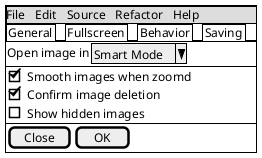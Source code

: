 @startsalt
{#
    {* File | Edit | Source | Refactor | Help }
    {/ General | Fullscreen | Behavior | Saving }
    { Open image in | ^Smart Mode^ }
    {
        [X] Smooth images when zoomd
        [X] Confirm image deletion
        [ ] Show hidden images
    }
    { [ Close ] | [  OK  ] }
}
@endsalt